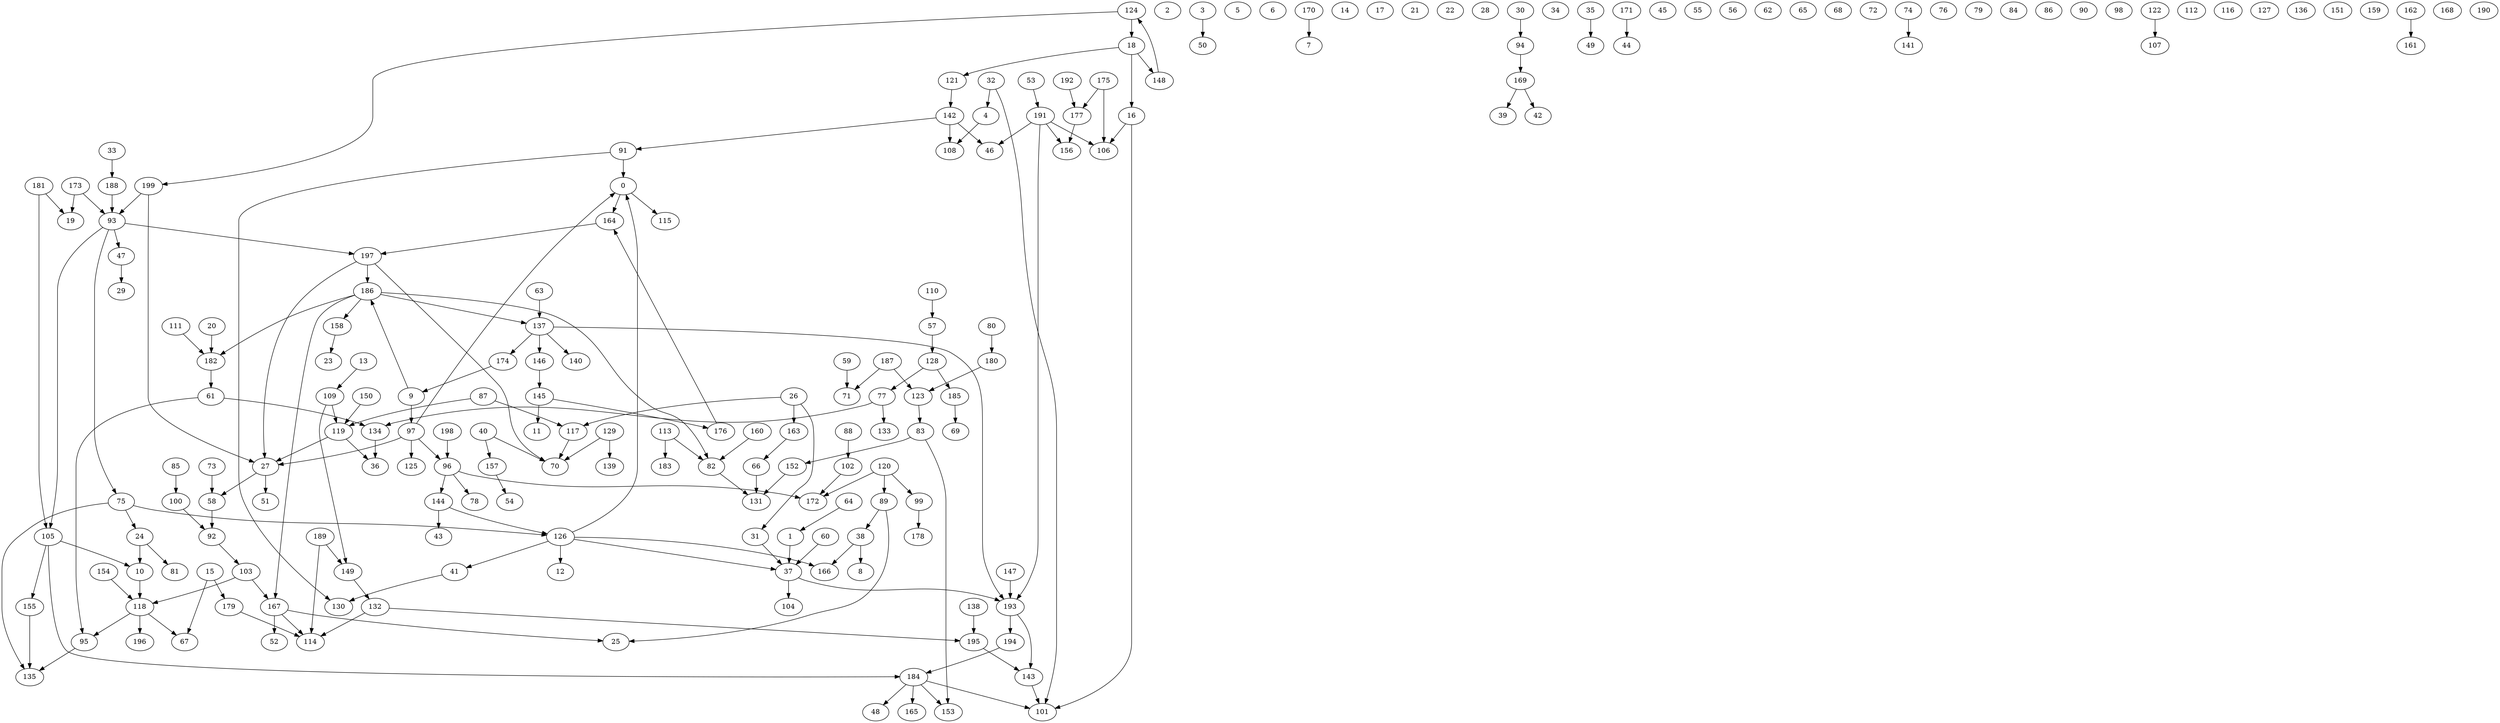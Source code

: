 digraph Erdos_Renyi_nodes_200_edges_200 {
0;
1;
2;
3;
4;
5;
6;
7;
8;
9;
10;
11;
12;
13;
14;
15;
16;
17;
18;
19;
20;
21;
22;
23;
24;
25;
26;
27;
28;
29;
30;
31;
32;
33;
34;
35;
36;
37;
38;
39;
40;
41;
42;
43;
44;
45;
46;
47;
48;
49;
50;
51;
52;
53;
54;
55;
56;
57;
58;
59;
60;
61;
62;
63;
64;
65;
66;
67;
68;
69;
70;
71;
72;
73;
74;
75;
76;
77;
78;
79;
80;
81;
82;
83;
84;
85;
86;
87;
88;
89;
90;
91;
92;
93;
94;
95;
96;
97;
98;
99;
100;
101;
102;
103;
104;
105;
106;
107;
108;
109;
110;
111;
112;
113;
114;
115;
116;
117;
118;
119;
120;
121;
122;
123;
124;
125;
126;
127;
128;
129;
130;
131;
132;
133;
134;
135;
136;
137;
138;
139;
140;
141;
142;
143;
144;
145;
146;
147;
148;
149;
150;
151;
152;
153;
154;
155;
156;
157;
158;
159;
160;
161;
162;
163;
164;
165;
166;
167;
168;
169;
170;
171;
172;
173;
174;
175;
176;
177;
178;
179;
180;
181;
182;
183;
184;
185;
186;
187;
188;
189;
190;
191;
192;
193;
194;
195;
196;
197;
198;
199;
197 -> 186;
9 -> 186;
187 -> 123;
109 -> 119;
10 -> 118;
75 -> 126;
184 -> 48;
93 -> 75;
195 -> 143;
120 -> 99;
61 -> 134;
96 -> 172;
184 -> 165;
118 -> 67;
77 -> 134;
197 -> 27;
173 -> 93;
199 -> 27;
157 -> 54;
95 -> 135;
162 -> 161;
16 -> 106;
120 -> 172;
96 -> 144;
188 -> 93;
105 -> 10;
193 -> 194;
97 -> 27;
117 -> 70;
82 -> 131;
91 -> 0;
18 -> 148;
191 -> 106;
124 -> 199;
92 -> 103;
170 -> 7;
38 -> 166;
169 -> 39;
113 -> 183;
59 -> 71;
24 -> 10;
26 -> 31;
123 -> 83;
27 -> 51;
184 -> 153;
154 -> 118;
75 -> 24;
191 -> 193;
31 -> 37;
189 -> 114;
47 -> 29;
18 -> 121;
186 -> 158;
66 -> 131;
137 -> 140;
26 -> 117;
87 -> 117;
75 -> 135;
4 -> 108;
120 -> 89;
37 -> 193;
3 -> 50;
138 -> 195;
97 -> 125;
97 -> 0;
0 -> 115;
175 -> 106;
142 -> 91;
197 -> 70;
150 -> 119;
155 -> 135;
58 -> 92;
145 -> 176;
16 -> 101;
126 -> 41;
164 -> 197;
143 -> 101;
61 -> 95;
40 -> 157;
167 -> 52;
118 -> 95;
74 -> 141;
119 -> 27;
132 -> 114;
91 -> 130;
169 -> 42;
57 -> 128;
144 -> 43;
32 -> 101;
122 -> 107;
93 -> 47;
187 -> 71;
87 -> 119;
105 -> 155;
191 -> 156;
137 -> 174;
103 -> 167;
186 -> 137;
32 -> 4;
134 -> 36;
111 -> 182;
177 -> 156;
189 -> 149;
152 -> 131;
176 -> 164;
137 -> 193;
167 -> 25;
174 -> 9;
192 -> 177;
83 -> 152;
24 -> 81;
109 -> 149;
33 -> 188;
64 -> 1;
80 -> 180;
77 -> 133;
128 -> 185;
53 -> 191;
99 -> 178;
126 -> 166;
97 -> 96;
180 -> 123;
94 -> 169;
145 -> 11;
85 -> 100;
119 -> 36;
110 -> 57;
113 -> 82;
35 -> 49;
37 -> 104;
15 -> 67;
148 -> 124;
158 -> 23;
191 -> 46;
102 -> 172;
124 -> 18;
193 -> 143;
89 -> 38;
13 -> 109;
38 -> 8;
126 -> 0;
40 -> 70;
160 -> 82;
26 -> 163;
88 -> 102;
73 -> 58;
18 -> 16;
1 -> 37;
167 -> 114;
173 -> 19;
184 -> 101;
175 -> 177;
186 -> 167;
96 -> 78;
171 -> 44;
179 -> 114;
93 -> 105;
15 -> 179;
83 -> 153;
27 -> 58;
0 -> 164;
186 -> 82;
30 -> 94;
89 -> 25;
147 -> 193;
142 -> 46;
118 -> 196;
126 -> 37;
181 -> 19;
144 -> 126;
20 -> 182;
182 -> 61;
146 -> 145;
194 -> 184;
199 -> 93;
60 -> 37;
9 -> 97;
63 -> 137;
129 -> 139;
121 -> 142;
126 -> 12;
129 -> 70;
93 -> 197;
198 -> 96;
149 -> 132;
142 -> 108;
185 -> 69;
128 -> 77;
41 -> 130;
100 -> 92;
105 -> 184;
103 -> 118;
137 -> 146;
181 -> 105;
132 -> 195;
163 -> 66;
186 -> 182;
}
